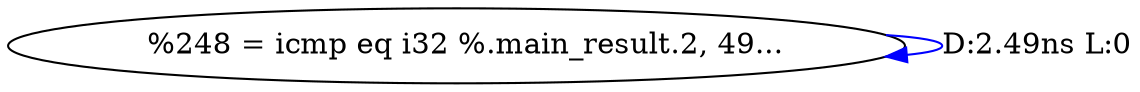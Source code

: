 digraph {
Node0x4092a20[label="  %248 = icmp eq i32 %.main_result.2, 49..."];
Node0x4092a20 -> Node0x4092a20[label="D:2.49ns L:0",color=blue];
}
